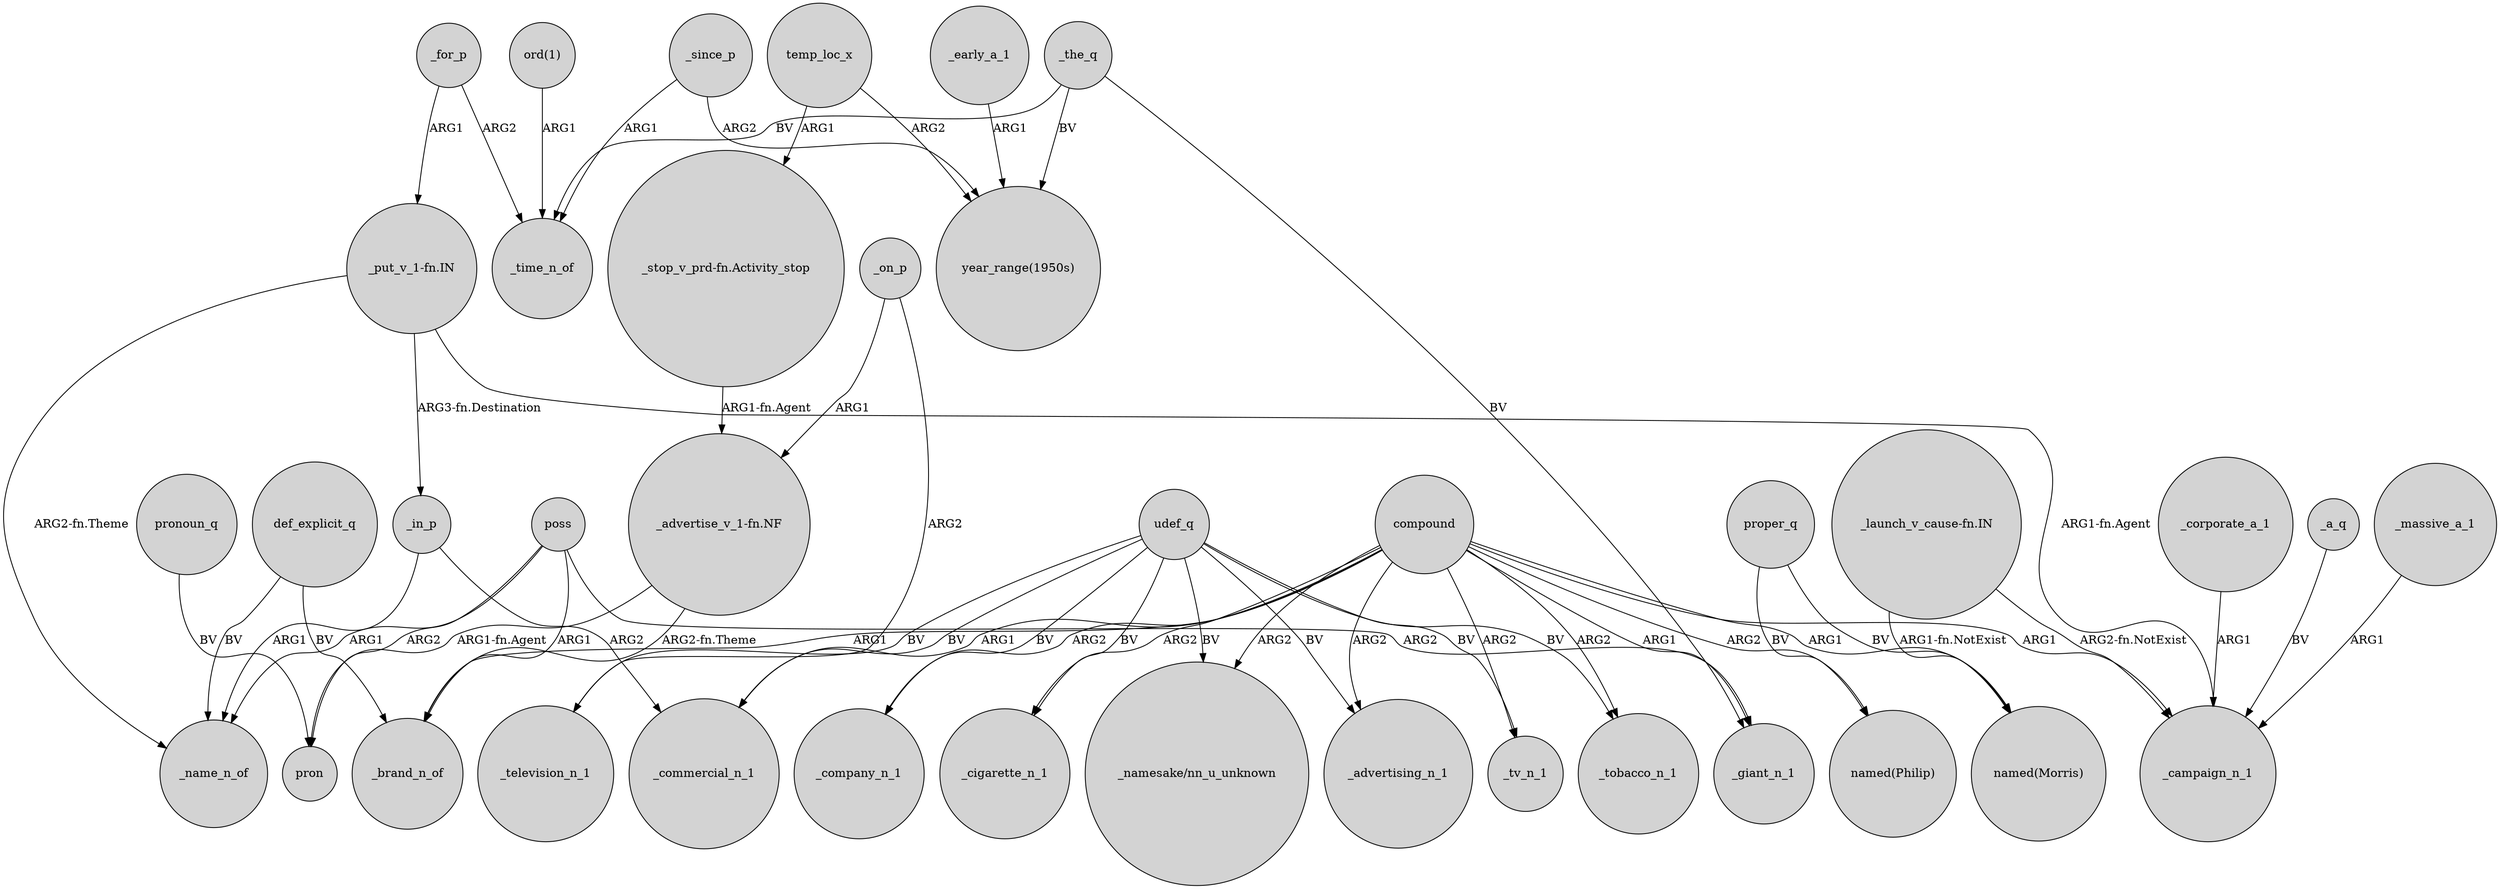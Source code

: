digraph {
	node [shape=circle style=filled]
	_since_p -> _time_n_of [label=ARG1]
	udef_q -> "_namesake/nn_u_unknown" [label=BV]
	_in_p -> _name_n_of [label=ARG1]
	_for_p -> "_put_v_1-fn.IN" [label=ARG1]
	compound -> _tobacco_n_1 [label=ARG2]
	poss -> pron [label=ARG2]
	udef_q -> _television_n_1 [label=BV]
	compound -> _giant_n_1 [label=ARG1]
	compound -> _campaign_n_1 [label=ARG1]
	udef_q -> _commercial_n_1 [label=BV]
	compound -> _tv_n_1 [label=ARG2]
	compound -> _company_n_1 [label=ARG2]
	udef_q -> _tv_n_1 [label=BV]
	compound -> _brand_n_of [label=ARG1]
	compound -> "_namesake/nn_u_unknown" [label=ARG2]
	_on_p -> "_advertise_v_1-fn.NF" [label=ARG1]
	"_put_v_1-fn.IN" -> _name_n_of [label="ARG2-fn.Theme"]
	"_put_v_1-fn.IN" -> _in_p [label="ARG3-fn.Destination"]
	_early_a_1 -> "year_range(1950s)" [label=ARG1]
	compound -> "named(Philip)" [label=ARG2]
	udef_q -> _cigarette_n_1 [label=BV]
	proper_q -> "named(Philip)" [label=BV]
	_for_p -> _time_n_of [label=ARG2]
	"_launch_v_cause-fn.IN" -> _campaign_n_1 [label="ARG2-fn.NotExist"]
	temp_loc_x -> "year_range(1950s)" [label=ARG2]
	compound -> "named(Morris)" [label=ARG1]
	_since_p -> "year_range(1950s)" [label=ARG2]
	"_put_v_1-fn.IN" -> _campaign_n_1 [label="ARG1-fn.Agent"]
	udef_q -> _advertising_n_1 [label=BV]
	pronoun_q -> pron [label=BV]
	proper_q -> "named(Morris)" [label=BV]
	temp_loc_x -> "_stop_v_prd-fn.Activity_stop" [label=ARG1]
	_the_q -> _time_n_of [label=BV]
	_on_p -> _television_n_1 [label=ARG2]
	compound -> _advertising_n_1 [label=ARG2]
	"_launch_v_cause-fn.IN" -> "named(Morris)" [label="ARG1-fn.NotExist"]
	def_explicit_q -> _brand_n_of [label=BV]
	_the_q -> _giant_n_1 [label=BV]
	_in_p -> _commercial_n_1 [label=ARG2]
	udef_q -> _tobacco_n_1 [label=BV]
	poss -> _name_n_of [label=ARG1]
	compound -> _cigarette_n_1 [label=ARG2]
	compound -> _commercial_n_1 [label=ARG1]
	"ord(1)" -> _time_n_of [label=ARG1]
	"_stop_v_prd-fn.Activity_stop" -> "_advertise_v_1-fn.NF" [label="ARG1-fn.Agent"]
	poss -> _giant_n_1 [label=ARG2]
	_corporate_a_1 -> _campaign_n_1 [label=ARG1]
	"_advertise_v_1-fn.NF" -> pron [label="ARG1-fn.Agent"]
	"_advertise_v_1-fn.NF" -> _brand_n_of [label="ARG2-fn.Theme"]
	_a_q -> _campaign_n_1 [label=BV]
	_massive_a_1 -> _campaign_n_1 [label=ARG1]
	udef_q -> _company_n_1 [label=BV]
	poss -> _brand_n_of [label=ARG1]
	_the_q -> "year_range(1950s)" [label=BV]
	def_explicit_q -> _name_n_of [label=BV]
}
